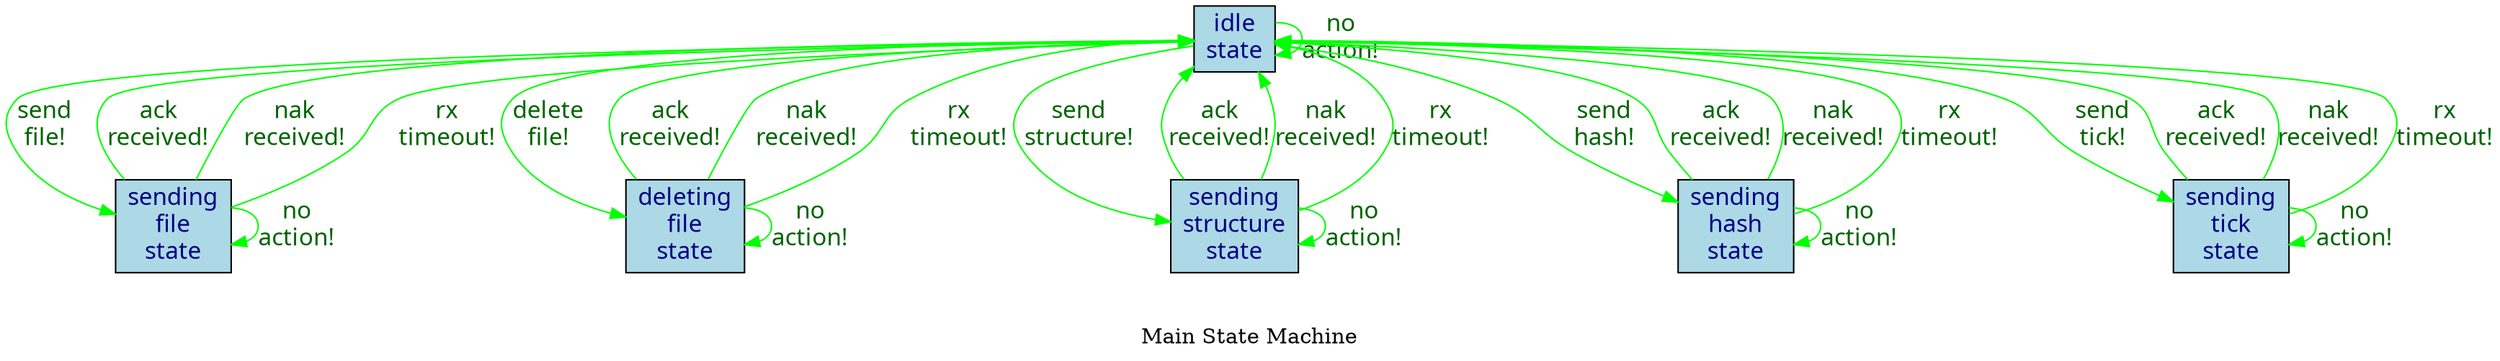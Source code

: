 digraph draw_state_machine {
  graph [bgcolor = white, label = "\n\nMain State Machine", rankdir = "UD"];
  edge [color = green, fontcolor = darkgreen, fontname = "verdana", fontsize = "16", url = "http://google.com"];
  node [color = black, fillcolor = lightblue, fontcolor = navyblue, fontname = "verdana", fontsize = "16", shape = box, style = filled, url = "http://google.com"];
  idle_state [label = "idle\nstate"];
  idle_state -> idle_state [label = "no\naction!"];
  idle_state [label = "idle\nstate"];
  idle_state -> sending_file_state [label = "send\nfile!"];
  idle_state [label = "idle\nstate"];
  idle_state -> deleting_file_state [label = "delete\nfile!"];
  idle_state [label = "idle\nstate"];
  idle_state -> sending_structure_state [label = "send\nstructure!"];
  idle_state [label = "idle\nstate"];
  idle_state -> sending_hash_state [label = "send\nhash!"];
  idle_state [label = "idle\nstate"];
  idle_state -> sending_tick_state [label = "send\ntick!"];
  sending_file_state [label = "sending\nfile\nstate"];
  sending_file_state -> sending_file_state [label = "no\naction!"];
  sending_file_state [label = "sending\nfile\nstate"];
  sending_file_state -> idle_state [label = "ack\nreceived!"];
  sending_file_state [label = "sending\nfile\nstate"];
  sending_file_state -> idle_state [label = "nak\nreceived!"];
  sending_file_state [label = "sending\nfile\nstate"];
  sending_file_state -> idle_state [label = "rx\ntimeout!"];
  deleting_file_state [label = "deleting\nfile\nstate"];
  deleting_file_state -> deleting_file_state [label = "no\naction!"];
  deleting_file_state [label = "deleting\nfile\nstate"];
  deleting_file_state -> idle_state [label = "ack\nreceived!"];
  deleting_file_state [label = "deleting\nfile\nstate"];
  deleting_file_state -> idle_state [label = "nak\nreceived!"];
  deleting_file_state [label = "deleting\nfile\nstate"];
  deleting_file_state -> idle_state [label = "rx\ntimeout!"];
  sending_structure_state [label = "sending\nstructure\nstate"];
  sending_structure_state -> sending_structure_state [label = "no\naction!"];
  sending_structure_state [label = "sending\nstructure\nstate"];
  sending_structure_state -> idle_state [label = "ack\nreceived!"];
  sending_structure_state [label = "sending\nstructure\nstate"];
  sending_structure_state -> idle_state [label = "nak\nreceived!"];
  sending_structure_state [label = "sending\nstructure\nstate"];
  sending_structure_state -> idle_state [label = "rx\ntimeout!"];
  sending_tick_state [label = "sending\ntick\nstate"];
  sending_tick_state -> sending_tick_state [label = "no\naction!"];
  sending_tick_state [label = "sending\ntick\nstate"];
  sending_tick_state -> idle_state [label = "ack\nreceived!"];
  sending_tick_state [label = "sending\ntick\nstate"];
  sending_tick_state -> idle_state [label = "nak\nreceived!"];
  sending_tick_state [label = "sending\ntick\nstate"];
  sending_tick_state -> idle_state [label = "rx\ntimeout!"];
  sending_hash_state [label = "sending\nhash\nstate"];
  sending_hash_state -> sending_hash_state [label = "no\naction!"];
  sending_hash_state [label = "sending\nhash\nstate"];
  sending_hash_state -> idle_state [label = "ack\nreceived!"];
  sending_hash_state [label = "sending\nhash\nstate"];
  sending_hash_state -> idle_state [label = "nak\nreceived!"];
  sending_hash_state [label = "sending\nhash\nstate"];
  sending_hash_state -> idle_state [label = "rx\ntimeout!"];
}
